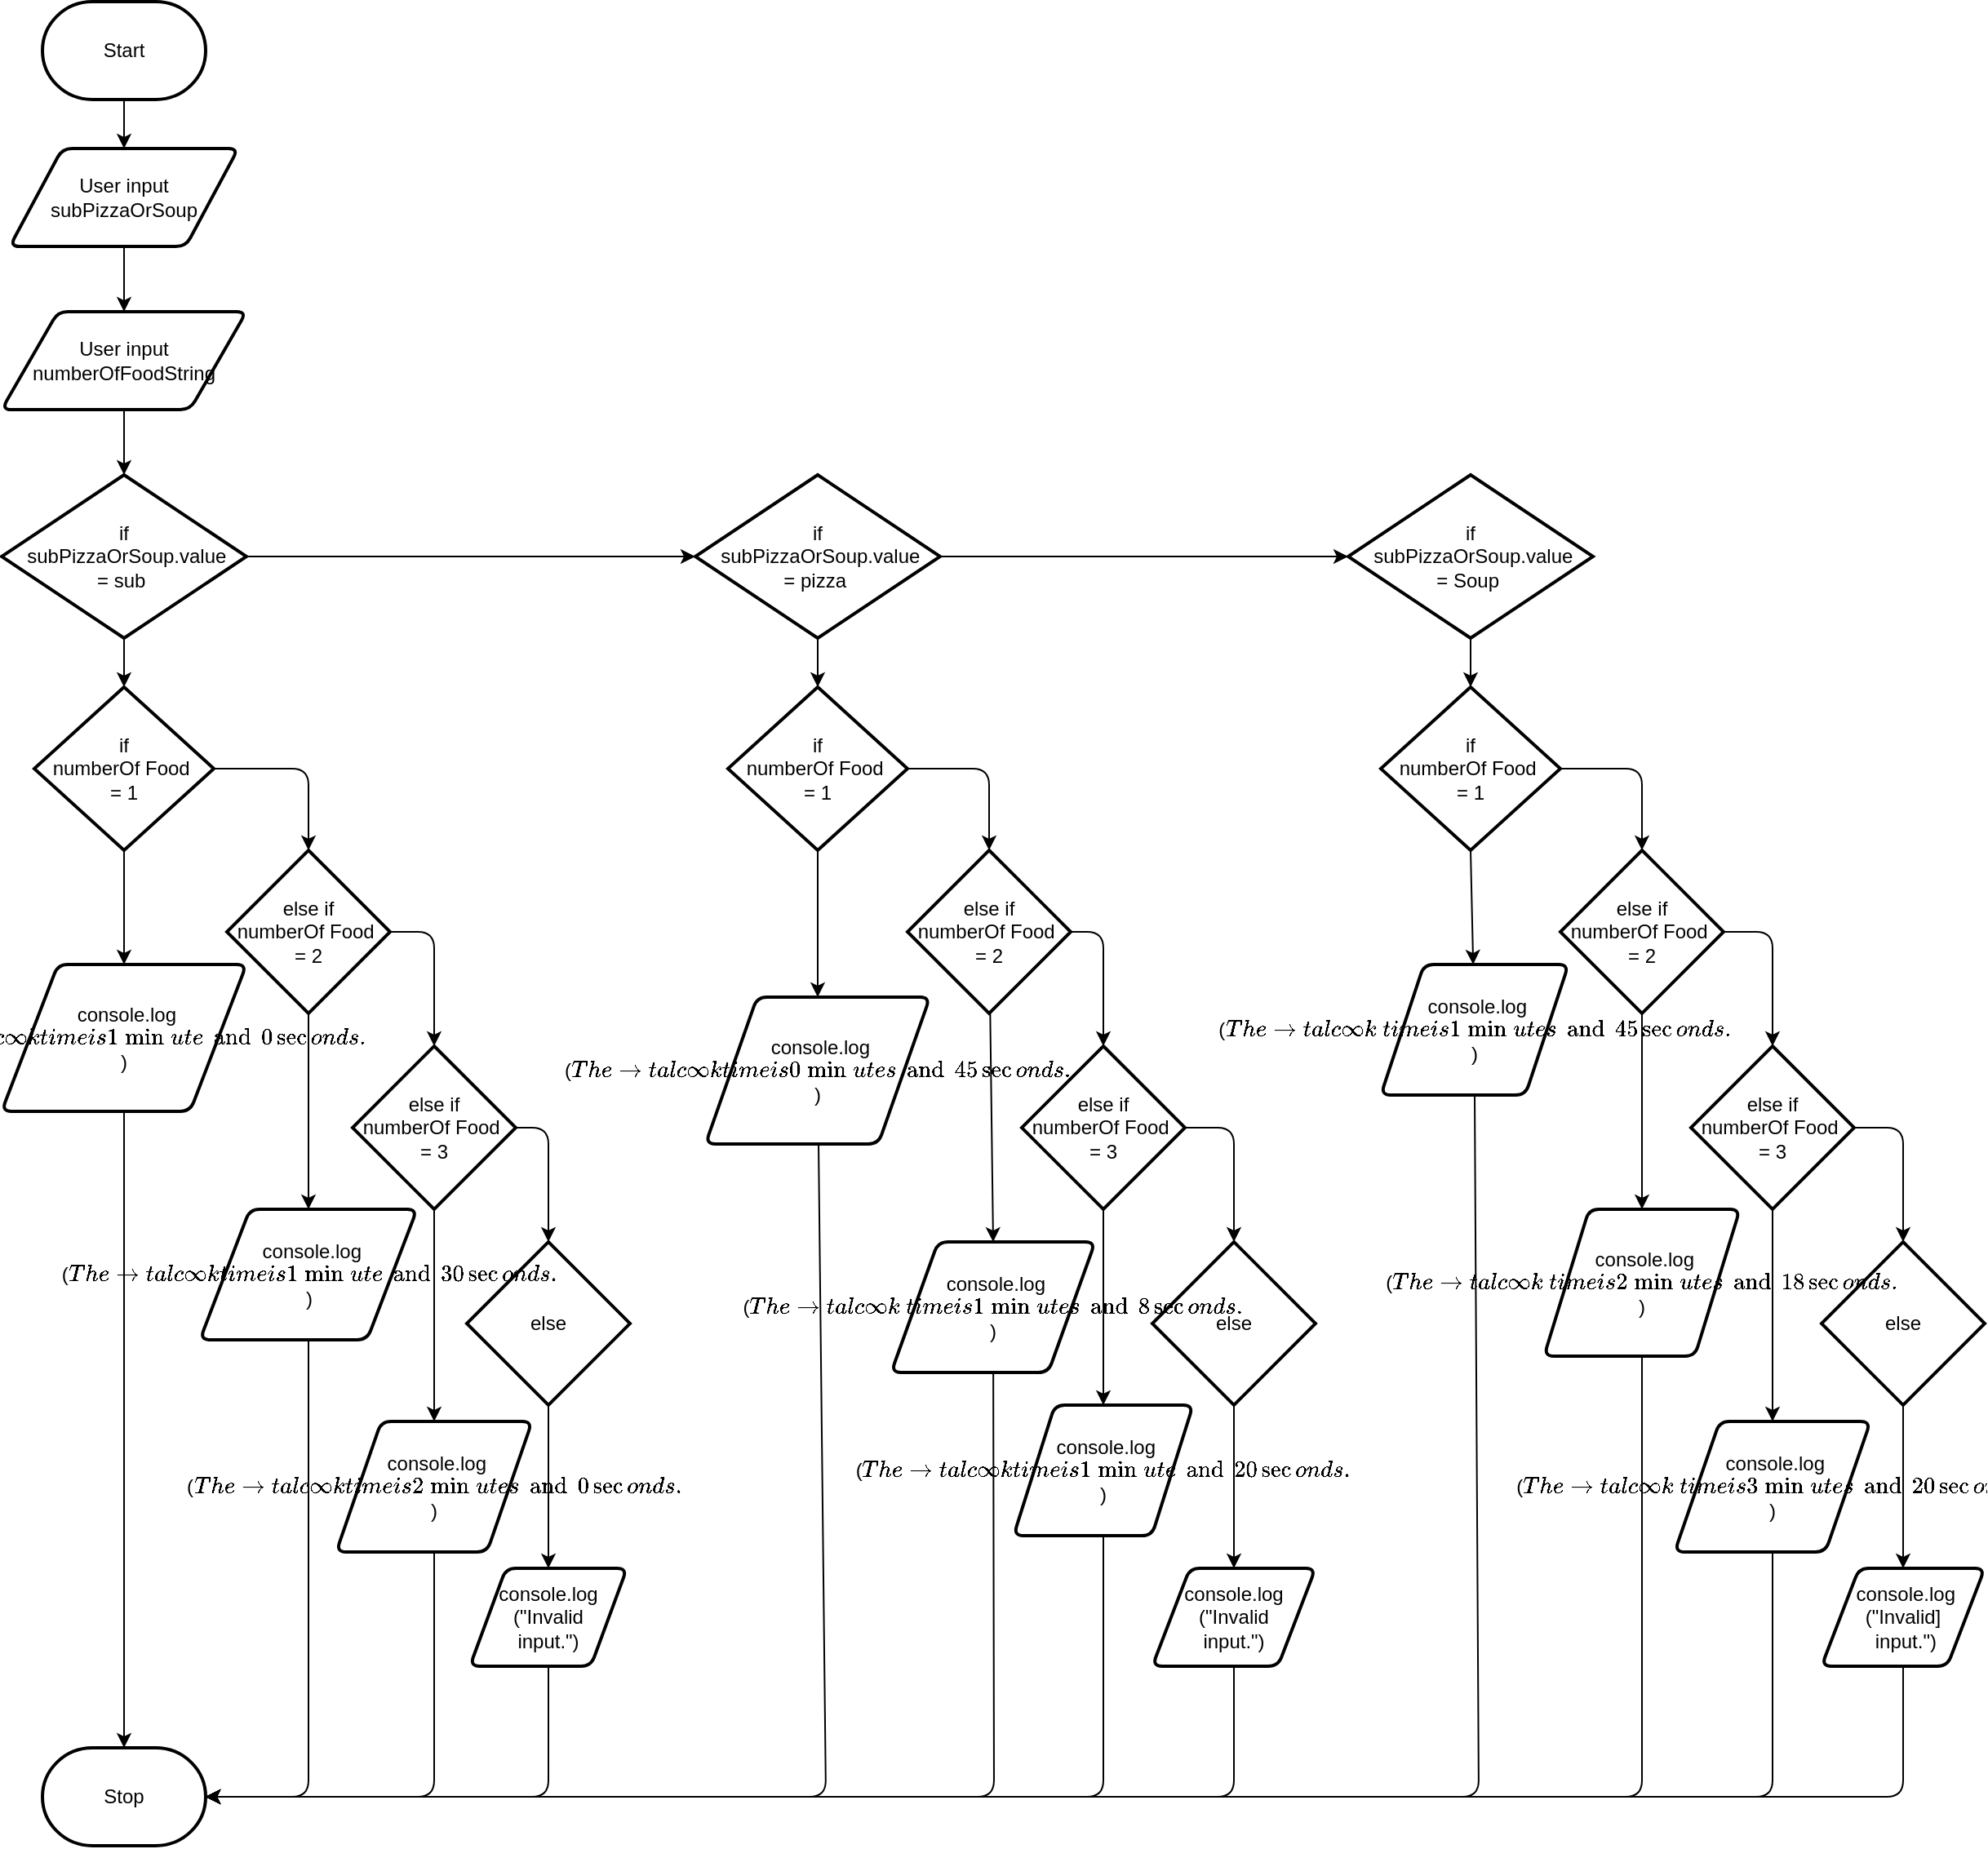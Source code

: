<mxfile>
    <diagram id="LXg4dK74Bq5GgRm0ZyD3" name="Page-1">
        <mxGraphModel dx="846" dy="478" grid="1" gridSize="10" guides="1" tooltips="1" connect="1" arrows="1" fold="1" page="1" pageScale="1" pageWidth="827" pageHeight="1169" math="0" shadow="0">
            <root>
                <mxCell id="0"/>
                <mxCell id="1" parent="0"/>
                <mxCell id="5" style="edgeStyle=none;html=1;entryX=0.5;entryY=0;entryDx=0;entryDy=0;" parent="1" source="2" target="3" edge="1">
                    <mxGeometry relative="1" as="geometry"/>
                </mxCell>
                <mxCell id="2" value="Start" style="strokeWidth=2;html=1;shape=mxgraph.flowchart.terminator;whiteSpace=wrap;" parent="1" vertex="1">
                    <mxGeometry x="250" y="10" width="100" height="60" as="geometry"/>
                </mxCell>
                <mxCell id="6" style="edgeStyle=none;html=1;entryX=0.5;entryY=0;entryDx=0;entryDy=0;" parent="1" source="3" target="4" edge="1">
                    <mxGeometry relative="1" as="geometry"/>
                </mxCell>
                <mxCell id="3" value="User input subPizzaOrSoup" style="shape=parallelogram;html=1;strokeWidth=2;perimeter=parallelogramPerimeter;whiteSpace=wrap;rounded=1;arcSize=12;size=0.23;" parent="1" vertex="1">
                    <mxGeometry x="230" y="100" width="140" height="60" as="geometry"/>
                </mxCell>
                <mxCell id="12" style="edgeStyle=none;html=1;entryX=0.5;entryY=0;entryDx=0;entryDy=0;entryPerimeter=0;" parent="1" source="4" target="7" edge="1">
                    <mxGeometry relative="1" as="geometry"/>
                </mxCell>
                <mxCell id="4" value="User input numberOfFoodString" style="shape=parallelogram;html=1;strokeWidth=2;perimeter=parallelogramPerimeter;whiteSpace=wrap;rounded=1;arcSize=12;size=0.23;" parent="1" vertex="1">
                    <mxGeometry x="225" y="200" width="150" height="60" as="geometry"/>
                </mxCell>
                <mxCell id="10" style="edgeStyle=none;html=1;entryX=0;entryY=0.5;entryDx=0;entryDy=0;entryPerimeter=0;" parent="1" source="7" target="8" edge="1">
                    <mxGeometry relative="1" as="geometry"/>
                </mxCell>
                <mxCell id="19" style="edgeStyle=none;html=1;exitX=0.5;exitY=1;exitDx=0;exitDy=0;exitPerimeter=0;entryX=0.5;entryY=0;entryDx=0;entryDy=0;entryPerimeter=0;" parent="1" source="7" target="16" edge="1">
                    <mxGeometry relative="1" as="geometry"/>
                </mxCell>
                <mxCell id="7" value="if&lt;br&gt;&amp;nbsp;subPizzaOrSoup.value &lt;br&gt;= sub&amp;nbsp;" style="strokeWidth=2;html=1;shape=mxgraph.flowchart.decision;whiteSpace=wrap;" parent="1" vertex="1">
                    <mxGeometry x="225" y="300" width="150" height="100" as="geometry"/>
                </mxCell>
                <mxCell id="11" style="edgeStyle=none;html=1;entryX=0;entryY=0.5;entryDx=0;entryDy=0;entryPerimeter=0;" parent="1" source="8" target="9" edge="1">
                    <mxGeometry relative="1" as="geometry"/>
                </mxCell>
                <mxCell id="20" style="edgeStyle=none;html=1;exitX=0.5;exitY=1;exitDx=0;exitDy=0;exitPerimeter=0;entryX=0.5;entryY=0;entryDx=0;entryDy=0;entryPerimeter=0;" parent="1" source="8" target="17" edge="1">
                    <mxGeometry relative="1" as="geometry"/>
                </mxCell>
                <mxCell id="8" value="if&lt;br&gt;&amp;nbsp;subPizzaOrSoup.value &lt;br&gt;= pizza&amp;nbsp;" style="strokeWidth=2;html=1;shape=mxgraph.flowchart.decision;whiteSpace=wrap;" parent="1" vertex="1">
                    <mxGeometry x="650" y="300" width="150" height="100" as="geometry"/>
                </mxCell>
                <mxCell id="21" style="edgeStyle=none;html=1;exitX=0.5;exitY=1;exitDx=0;exitDy=0;exitPerimeter=0;" parent="1" source="9" target="18" edge="1">
                    <mxGeometry relative="1" as="geometry"/>
                </mxCell>
                <mxCell id="9" value="if&lt;br&gt;&amp;nbsp;subPizzaOrSoup.value &lt;br&gt;= Soup&amp;nbsp;" style="strokeWidth=2;html=1;shape=mxgraph.flowchart.decision;whiteSpace=wrap;" parent="1" vertex="1">
                    <mxGeometry x="1050" y="300" width="150" height="100" as="geometry"/>
                </mxCell>
                <mxCell id="28" style="edgeStyle=none;html=1;exitX=1;exitY=0.5;exitDx=0;exitDy=0;exitPerimeter=0;entryX=0.5;entryY=0;entryDx=0;entryDy=0;entryPerimeter=0;" parent="1" source="16" target="22" edge="1">
                    <mxGeometry relative="1" as="geometry">
                        <Array as="points">
                            <mxPoint x="413" y="480"/>
                        </Array>
                    </mxGeometry>
                </mxCell>
                <mxCell id="48" style="edgeStyle=none;html=1;exitX=0.5;exitY=1;exitDx=0;exitDy=0;exitPerimeter=0;entryX=0.5;entryY=0;entryDx=0;entryDy=0;" parent="1" source="16" target="40" edge="1">
                    <mxGeometry relative="1" as="geometry"/>
                </mxCell>
                <mxCell id="16" value="if &lt;br&gt;numberOf Food&amp;nbsp;&lt;br&gt;= 1" style="strokeWidth=2;html=1;shape=mxgraph.flowchart.decision;whiteSpace=wrap;" parent="1" vertex="1">
                    <mxGeometry x="245" y="430" width="110" height="100" as="geometry"/>
                </mxCell>
                <mxCell id="27" style="edgeStyle=none;html=1;exitX=1;exitY=0.5;exitDx=0;exitDy=0;exitPerimeter=0;entryX=0.5;entryY=0;entryDx=0;entryDy=0;entryPerimeter=0;" parent="1" source="17" target="23" edge="1">
                    <mxGeometry relative="1" as="geometry">
                        <Array as="points">
                            <mxPoint x="830" y="480"/>
                        </Array>
                    </mxGeometry>
                </mxCell>
                <mxCell id="56" style="edgeStyle=none;html=1;exitX=0.5;exitY=1;exitDx=0;exitDy=0;exitPerimeter=0;" parent="1" source="17" target="44" edge="1">
                    <mxGeometry relative="1" as="geometry"/>
                </mxCell>
                <mxCell id="17" value="if &lt;br&gt;numberOf Food&amp;nbsp;&lt;br&gt;= 1" style="strokeWidth=2;html=1;shape=mxgraph.flowchart.decision;whiteSpace=wrap;" parent="1" vertex="1">
                    <mxGeometry x="670" y="430" width="110" height="100" as="geometry"/>
                </mxCell>
                <mxCell id="26" style="edgeStyle=none;html=1;exitX=1;exitY=0.5;exitDx=0;exitDy=0;exitPerimeter=0;entryX=0.5;entryY=0;entryDx=0;entryDy=0;entryPerimeter=0;" parent="1" source="18" target="24" edge="1">
                    <mxGeometry relative="1" as="geometry">
                        <Array as="points">
                            <mxPoint x="1230" y="480"/>
                        </Array>
                    </mxGeometry>
                </mxCell>
                <mxCell id="64" style="edgeStyle=none;html=1;exitX=0.5;exitY=1;exitDx=0;exitDy=0;exitPerimeter=0;" parent="1" source="18" target="57" edge="1">
                    <mxGeometry relative="1" as="geometry"/>
                </mxCell>
                <mxCell id="18" value="if &lt;br&gt;numberOf Food&amp;nbsp;&lt;br&gt;= 1" style="strokeWidth=2;html=1;shape=mxgraph.flowchart.decision;whiteSpace=wrap;" parent="1" vertex="1">
                    <mxGeometry x="1070" y="430" width="110" height="100" as="geometry"/>
                </mxCell>
                <mxCell id="29" style="edgeStyle=none;html=1;entryX=0.5;entryY=0;entryDx=0;entryDy=0;entryPerimeter=0;exitX=1;exitY=0.5;exitDx=0;exitDy=0;exitPerimeter=0;" parent="1" source="22" target="25" edge="1">
                    <mxGeometry relative="1" as="geometry">
                        <Array as="points">
                            <mxPoint x="490" y="580"/>
                        </Array>
                    </mxGeometry>
                </mxCell>
                <mxCell id="47" style="edgeStyle=none;html=1;exitX=0.5;exitY=1;exitDx=0;exitDy=0;exitPerimeter=0;" parent="1" source="22" target="41" edge="1">
                    <mxGeometry relative="1" as="geometry"/>
                </mxCell>
                <mxCell id="22" value="&lt;span style=&quot;orphans: 2; text-align: center; text-indent: 0px; widows: 2; text-decoration-thickness: initial; text-decoration-style: initial; text-decoration-color: initial; float: none; display: inline !important;&quot;&gt;else if&lt;/span&gt;&lt;br style=&quot;border-color: rgb(0, 0, 0); orphans: 2; text-align: center; text-indent: 0px; widows: 2; text-decoration-thickness: initial; text-decoration-style: initial; text-decoration-color: initial;&quot;&gt;&lt;span style=&quot;orphans: 2; text-align: center; text-indent: 0px; widows: 2; text-decoration-thickness: initial; text-decoration-style: initial; text-decoration-color: initial; float: none; display: inline !important;&quot;&gt;numberOf Food&amp;nbsp;&lt;/span&gt;&lt;br style=&quot;border-color: rgb(0, 0, 0); orphans: 2; text-align: center; text-indent: 0px; widows: 2; text-decoration-thickness: initial; text-decoration-style: initial; text-decoration-color: initial;&quot;&gt;&lt;span style=&quot;orphans: 2; text-align: center; text-indent: 0px; widows: 2; text-decoration-thickness: initial; text-decoration-style: initial; text-decoration-color: initial; float: none; display: inline !important;&quot;&gt;= 2&lt;/span&gt;" style="strokeWidth=2;html=1;shape=mxgraph.flowchart.decision;whiteSpace=wrap;" parent="1" vertex="1">
                    <mxGeometry x="363" y="530" width="100" height="100" as="geometry"/>
                </mxCell>
                <mxCell id="31" style="edgeStyle=none;html=1;entryX=0.5;entryY=0;entryDx=0;entryDy=0;entryPerimeter=0;exitX=1;exitY=0.5;exitDx=0;exitDy=0;exitPerimeter=0;" parent="1" source="23" target="30" edge="1">
                    <mxGeometry relative="1" as="geometry">
                        <Array as="points">
                            <mxPoint x="900" y="580"/>
                        </Array>
                    </mxGeometry>
                </mxCell>
                <mxCell id="46" style="edgeStyle=none;html=1;entryX=0.5;entryY=0;entryDx=0;entryDy=0;" parent="1" source="23" target="45" edge="1">
                    <mxGeometry relative="1" as="geometry">
                        <mxPoint x="830" y="720" as="targetPoint"/>
                    </mxGeometry>
                </mxCell>
                <mxCell id="23" value="else if&lt;br&gt;numberOf Food&amp;nbsp;&lt;br&gt;= 2" style="strokeWidth=2;html=1;shape=mxgraph.flowchart.decision;whiteSpace=wrap;" parent="1" vertex="1">
                    <mxGeometry x="780" y="530" width="100" height="100" as="geometry"/>
                </mxCell>
                <mxCell id="33" style="edgeStyle=none;html=1;exitX=1;exitY=0.5;exitDx=0;exitDy=0;exitPerimeter=0;entryX=0.5;entryY=0;entryDx=0;entryDy=0;entryPerimeter=0;" parent="1" source="24" target="32" edge="1">
                    <mxGeometry relative="1" as="geometry">
                        <Array as="points">
                            <mxPoint x="1310" y="580"/>
                        </Array>
                    </mxGeometry>
                </mxCell>
                <mxCell id="59" style="edgeStyle=none;html=1;exitX=0.5;exitY=1;exitDx=0;exitDy=0;exitPerimeter=0;entryX=0.5;entryY=0;entryDx=0;entryDy=0;" parent="1" source="24" target="58" edge="1">
                    <mxGeometry relative="1" as="geometry"/>
                </mxCell>
                <mxCell id="24" value="else if&lt;br&gt;numberOf Food&amp;nbsp;&lt;br&gt;= 2" style="strokeWidth=2;html=1;shape=mxgraph.flowchart.decision;whiteSpace=wrap;" parent="1" vertex="1">
                    <mxGeometry x="1180" y="530" width="100" height="100" as="geometry"/>
                </mxCell>
                <mxCell id="35" style="edgeStyle=none;html=1;exitX=1;exitY=0.5;exitDx=0;exitDy=0;exitPerimeter=0;entryX=0.5;entryY=0;entryDx=0;entryDy=0;entryPerimeter=0;" parent="1" edge="1">
                    <mxGeometry relative="1" as="geometry">
                        <mxPoint x="540.0" y="700" as="sourcePoint"/>
                        <mxPoint x="560.0" y="770" as="targetPoint"/>
                        <Array as="points">
                            <mxPoint x="560" y="700"/>
                        </Array>
                    </mxGeometry>
                </mxCell>
                <mxCell id="49" style="edgeStyle=none;html=1;entryX=0.5;entryY=0;entryDx=0;entryDy=0;" parent="1" source="25" target="42" edge="1">
                    <mxGeometry relative="1" as="geometry"/>
                </mxCell>
                <mxCell id="25" value="&lt;span style=&quot;orphans: 2; text-align: center; text-indent: 0px; widows: 2; text-decoration-thickness: initial; text-decoration-style: initial; text-decoration-color: initial; float: none; display: inline !important;&quot;&gt;else if&lt;/span&gt;&lt;br style=&quot;border-color: rgb(0, 0, 0); orphans: 2; text-align: center; text-indent: 0px; widows: 2; text-decoration-thickness: initial; text-decoration-style: initial; text-decoration-color: initial;&quot;&gt;&lt;span style=&quot;orphans: 2; text-align: center; text-indent: 0px; widows: 2; text-decoration-thickness: initial; text-decoration-style: initial; text-decoration-color: initial; float: none; display: inline !important;&quot;&gt;numberOf Food&amp;nbsp;&lt;/span&gt;&lt;br style=&quot;border-color: rgb(0, 0, 0); orphans: 2; text-align: center; text-indent: 0px; widows: 2; text-decoration-thickness: initial; text-decoration-style: initial; text-decoration-color: initial;&quot;&gt;&lt;span style=&quot;orphans: 2; text-align: center; text-indent: 0px; widows: 2; text-decoration-thickness: initial; text-decoration-style: initial; text-decoration-color: initial; float: none; display: inline !important;&quot;&gt;= 3&lt;/span&gt;" style="strokeWidth=2;html=1;shape=mxgraph.flowchart.decision;whiteSpace=wrap;" parent="1" vertex="1">
                    <mxGeometry x="440" y="650" width="100" height="100" as="geometry"/>
                </mxCell>
                <mxCell id="37" style="edgeStyle=none;html=1;exitX=1;exitY=0.5;exitDx=0;exitDy=0;exitPerimeter=0;entryX=0.5;entryY=0;entryDx=0;entryDy=0;entryPerimeter=0;" parent="1" source="30" target="36" edge="1">
                    <mxGeometry relative="1" as="geometry">
                        <Array as="points">
                            <mxPoint x="980" y="700"/>
                        </Array>
                    </mxGeometry>
                </mxCell>
                <mxCell id="52" style="edgeStyle=none;html=1;exitX=0.5;exitY=1;exitDx=0;exitDy=0;exitPerimeter=0;entryX=0.5;entryY=0;entryDx=0;entryDy=0;" parent="1" source="30" target="51" edge="1">
                    <mxGeometry relative="1" as="geometry"/>
                </mxCell>
                <mxCell id="30" value="&lt;span style=&quot;orphans: 2; text-align: center; text-indent: 0px; widows: 2; text-decoration-thickness: initial; text-decoration-style: initial; text-decoration-color: initial; float: none; display: inline !important;&quot;&gt;else if&lt;/span&gt;&lt;br style=&quot;border-color: rgb(0, 0, 0); orphans: 2; text-align: center; text-indent: 0px; widows: 2; text-decoration-thickness: initial; text-decoration-style: initial; text-decoration-color: initial;&quot;&gt;&lt;span style=&quot;orphans: 2; text-align: center; text-indent: 0px; widows: 2; text-decoration-thickness: initial; text-decoration-style: initial; text-decoration-color: initial; float: none; display: inline !important;&quot;&gt;numberOf Food&amp;nbsp;&lt;/span&gt;&lt;br style=&quot;border-color: rgb(0, 0, 0); orphans: 2; text-align: center; text-indent: 0px; widows: 2; text-decoration-thickness: initial; text-decoration-style: initial; text-decoration-color: initial;&quot;&gt;&lt;span style=&quot;orphans: 2; text-align: center; text-indent: 0px; widows: 2; text-decoration-thickness: initial; text-decoration-style: initial; text-decoration-color: initial; float: none; display: inline !important;&quot;&gt;= 3&lt;/span&gt;" style="strokeWidth=2;html=1;shape=mxgraph.flowchart.decision;whiteSpace=wrap;" parent="1" vertex="1">
                    <mxGeometry x="850" y="650" width="100" height="100" as="geometry"/>
                </mxCell>
                <mxCell id="39" style="edgeStyle=none;html=1;exitX=1;exitY=0.5;exitDx=0;exitDy=0;exitPerimeter=0;entryX=0.5;entryY=0;entryDx=0;entryDy=0;entryPerimeter=0;" parent="1" source="32" target="38" edge="1">
                    <mxGeometry relative="1" as="geometry">
                        <Array as="points">
                            <mxPoint x="1390" y="700"/>
                        </Array>
                    </mxGeometry>
                </mxCell>
                <mxCell id="61" style="edgeStyle=none;html=1;entryX=0.5;entryY=0;entryDx=0;entryDy=0;" parent="1" source="32" target="60" edge="1">
                    <mxGeometry relative="1" as="geometry"/>
                </mxCell>
                <mxCell id="32" value="&lt;span style=&quot;orphans: 2; text-align: center; text-indent: 0px; widows: 2; text-decoration-thickness: initial; text-decoration-style: initial; text-decoration-color: initial; float: none; display: inline !important;&quot;&gt;else if&lt;/span&gt;&lt;br style=&quot;border-color: rgb(0, 0, 0); orphans: 2; text-align: center; text-indent: 0px; widows: 2; text-decoration-thickness: initial; text-decoration-style: initial; text-decoration-color: initial;&quot;&gt;&lt;span style=&quot;orphans: 2; text-align: center; text-indent: 0px; widows: 2; text-decoration-thickness: initial; text-decoration-style: initial; text-decoration-color: initial; float: none; display: inline !important;&quot;&gt;numberOf Food&amp;nbsp;&lt;/span&gt;&lt;br style=&quot;border-color: rgb(0, 0, 0); orphans: 2; text-align: center; text-indent: 0px; widows: 2; text-decoration-thickness: initial; text-decoration-style: initial; text-decoration-color: initial;&quot;&gt;&lt;span style=&quot;orphans: 2; text-align: center; text-indent: 0px; widows: 2; text-decoration-thickness: initial; text-decoration-style: initial; text-decoration-color: initial; float: none; display: inline !important;&quot;&gt;= 3&lt;/span&gt;" style="strokeWidth=2;html=1;shape=mxgraph.flowchart.decision;whiteSpace=wrap;" parent="1" vertex="1">
                    <mxGeometry x="1260" y="650" width="100" height="100" as="geometry"/>
                </mxCell>
                <mxCell id="50" style="edgeStyle=none;html=1;exitX=0.5;exitY=1;exitDx=0;exitDy=0;exitPerimeter=0;" parent="1" source="34" target="43" edge="1">
                    <mxGeometry relative="1" as="geometry"/>
                </mxCell>
                <mxCell id="34" value="else" style="strokeWidth=2;html=1;shape=mxgraph.flowchart.decision;whiteSpace=wrap;" parent="1" vertex="1">
                    <mxGeometry x="510" y="770" width="100" height="100" as="geometry"/>
                </mxCell>
                <mxCell id="55" style="edgeStyle=none;html=1;exitX=0.5;exitY=1;exitDx=0;exitDy=0;exitPerimeter=0;entryX=0.5;entryY=0;entryDx=0;entryDy=0;" parent="1" source="36" target="54" edge="1">
                    <mxGeometry relative="1" as="geometry"/>
                </mxCell>
                <mxCell id="36" value="else" style="strokeWidth=2;html=1;shape=mxgraph.flowchart.decision;whiteSpace=wrap;" parent="1" vertex="1">
                    <mxGeometry x="930" y="770" width="100" height="100" as="geometry"/>
                </mxCell>
                <mxCell id="63" style="edgeStyle=none;html=1;exitX=0.5;exitY=1;exitDx=0;exitDy=0;exitPerimeter=0;entryX=0.5;entryY=0;entryDx=0;entryDy=0;" parent="1" source="38" target="62" edge="1">
                    <mxGeometry relative="1" as="geometry"/>
                </mxCell>
                <mxCell id="38" value="else" style="strokeWidth=2;html=1;shape=mxgraph.flowchart.decision;whiteSpace=wrap;" parent="1" vertex="1">
                    <mxGeometry x="1340" y="770" width="100" height="100" as="geometry"/>
                </mxCell>
                <mxCell id="66" style="edgeStyle=none;html=1;" edge="1" parent="1" source="40" target="65">
                    <mxGeometry relative="1" as="geometry"/>
                </mxCell>
                <mxCell id="40" value="&amp;nbsp;console.log&lt;br&gt;(`The total cook time &lt;br&gt;is 1 minute&lt;br&gt;and 0 &lt;br&gt;seconds.`)" style="shape=parallelogram;html=1;strokeWidth=2;perimeter=parallelogramPerimeter;whiteSpace=wrap;rounded=1;arcSize=12;size=0.23;" parent="1" vertex="1">
                    <mxGeometry x="225" y="600" width="150" height="90" as="geometry"/>
                </mxCell>
                <mxCell id="67" style="edgeStyle=none;html=1;entryX=1;entryY=0.5;entryDx=0;entryDy=0;entryPerimeter=0;" edge="1" parent="1" source="41" target="65">
                    <mxGeometry relative="1" as="geometry">
                        <Array as="points">
                            <mxPoint x="413" y="1110"/>
                        </Array>
                    </mxGeometry>
                </mxCell>
                <mxCell id="41" value="&amp;nbsp;console.log&lt;br&gt;(`The total cook &lt;br&gt;time is 1 minute &lt;br&gt;and &lt;br&gt;30 seconds.`)" style="shape=parallelogram;html=1;strokeWidth=2;perimeter=parallelogramPerimeter;whiteSpace=wrap;rounded=1;arcSize=12;size=0.23;" parent="1" vertex="1">
                    <mxGeometry x="346.5" y="750" width="133" height="80" as="geometry"/>
                </mxCell>
                <mxCell id="68" style="edgeStyle=none;html=1;entryX=1;entryY=0.5;entryDx=0;entryDy=0;entryPerimeter=0;" edge="1" parent="1" source="42" target="65">
                    <mxGeometry relative="1" as="geometry">
                        <Array as="points">
                            <mxPoint x="490" y="1110"/>
                        </Array>
                    </mxGeometry>
                </mxCell>
                <mxCell id="42" value="&amp;nbsp;console.log&lt;br&gt;(`The total cook &lt;br&gt;time is 2 &lt;br&gt;minutes and &lt;br&gt;0 seconds.`)" style="shape=parallelogram;html=1;strokeWidth=2;perimeter=parallelogramPerimeter;whiteSpace=wrap;rounded=1;arcSize=12;size=0.23;" parent="1" vertex="1">
                    <mxGeometry x="430" y="880" width="120" height="80" as="geometry"/>
                </mxCell>
                <mxCell id="69" style="edgeStyle=none;html=1;exitX=0.5;exitY=1;exitDx=0;exitDy=0;entryX=1;entryY=0.5;entryDx=0;entryDy=0;entryPerimeter=0;" edge="1" parent="1" source="43" target="65">
                    <mxGeometry relative="1" as="geometry">
                        <Array as="points">
                            <mxPoint x="560" y="1110"/>
                        </Array>
                    </mxGeometry>
                </mxCell>
                <mxCell id="43" value="console.log&lt;br&gt;(&quot;Invalid &lt;br&gt;input.&quot;)" style="shape=parallelogram;html=1;strokeWidth=2;perimeter=parallelogramPerimeter;whiteSpace=wrap;rounded=1;arcSize=12;size=0.23;" parent="1" vertex="1">
                    <mxGeometry x="511.88" y="970" width="96.25" height="60" as="geometry"/>
                </mxCell>
                <mxCell id="70" style="edgeStyle=none;html=1;entryX=1;entryY=0.5;entryDx=0;entryDy=0;entryPerimeter=0;" edge="1" parent="1" source="44" target="65">
                    <mxGeometry relative="1" as="geometry">
                        <Array as="points">
                            <mxPoint x="730" y="1110"/>
                        </Array>
                    </mxGeometry>
                </mxCell>
                <mxCell id="44" value="&amp;nbsp;console.log&lt;br&gt;(`The total cook &lt;br&gt;time is 0 minutes &lt;br&gt;and 45&lt;br&gt;seconds.`)" style="shape=parallelogram;html=1;strokeWidth=2;perimeter=parallelogramPerimeter;whiteSpace=wrap;rounded=1;arcSize=12;size=0.23;" parent="1" vertex="1">
                    <mxGeometry x="656.25" y="620" width="137.5" height="90" as="geometry"/>
                </mxCell>
                <mxCell id="71" style="edgeStyle=none;html=1;entryX=1;entryY=0.5;entryDx=0;entryDy=0;entryPerimeter=0;" edge="1" parent="1" source="45" target="65">
                    <mxGeometry relative="1" as="geometry">
                        <Array as="points">
                            <mxPoint x="833" y="1110"/>
                        </Array>
                    </mxGeometry>
                </mxCell>
                <mxCell id="45" value="&amp;nbsp;console.log&lt;br&gt;(`The total cook&amp;nbsp; &lt;br&gt;time is 1 &lt;br&gt;minutes and &lt;br&gt;8 seconds.`)" style="shape=parallelogram;html=1;strokeWidth=2;perimeter=parallelogramPerimeter;whiteSpace=wrap;rounded=1;arcSize=12;size=0.23;" parent="1" vertex="1">
                    <mxGeometry x="770" y="770" width="125" height="80" as="geometry"/>
                </mxCell>
                <mxCell id="72" style="edgeStyle=none;html=1;exitX=0.5;exitY=1;exitDx=0;exitDy=0;entryX=1;entryY=0.5;entryDx=0;entryDy=0;entryPerimeter=0;" edge="1" parent="1" source="51" target="65">
                    <mxGeometry relative="1" as="geometry">
                        <Array as="points">
                            <mxPoint x="900" y="1110"/>
                        </Array>
                    </mxGeometry>
                </mxCell>
                <mxCell id="51" value="&amp;nbsp;console.log&lt;br&gt;(`The total cook &lt;br&gt;time is 1 &lt;br&gt;minute and &lt;br&gt;20 seconds.`)" style="shape=parallelogram;html=1;strokeWidth=2;perimeter=parallelogramPerimeter;whiteSpace=wrap;rounded=1;arcSize=12;size=0.23;" parent="1" vertex="1">
                    <mxGeometry x="845" y="870" width="110" height="80" as="geometry"/>
                </mxCell>
                <mxCell id="73" style="edgeStyle=none;html=1;exitX=0.5;exitY=1;exitDx=0;exitDy=0;entryX=1;entryY=0.5;entryDx=0;entryDy=0;entryPerimeter=0;" edge="1" parent="1" source="54" target="65">
                    <mxGeometry relative="1" as="geometry">
                        <Array as="points">
                            <mxPoint x="980" y="1110"/>
                        </Array>
                    </mxGeometry>
                </mxCell>
                <mxCell id="54" value="console.log&lt;br&gt;(&quot;Invalid &lt;br&gt;input.&quot;)" style="shape=parallelogram;html=1;strokeWidth=2;perimeter=parallelogramPerimeter;whiteSpace=wrap;rounded=1;arcSize=12;size=0.23;" parent="1" vertex="1">
                    <mxGeometry x="930" y="970" width="100" height="60" as="geometry"/>
                </mxCell>
                <mxCell id="74" style="edgeStyle=none;html=1;exitX=0.5;exitY=1;exitDx=0;exitDy=0;entryX=1;entryY=0.5;entryDx=0;entryDy=0;entryPerimeter=0;" edge="1" parent="1" source="57" target="65">
                    <mxGeometry relative="1" as="geometry">
                        <Array as="points">
                            <mxPoint x="1130" y="1110"/>
                        </Array>
                    </mxGeometry>
                </mxCell>
                <mxCell id="57" value="&amp;nbsp;console.log&lt;br&gt;(`The total cook&lt;br&gt;&amp;nbsp;time is 1 &lt;br&gt;minutes and &lt;br&gt;45 seconds.`)" style="shape=parallelogram;html=1;strokeWidth=2;perimeter=parallelogramPerimeter;whiteSpace=wrap;rounded=1;arcSize=12;size=0.23;" parent="1" vertex="1">
                    <mxGeometry x="1070" y="600" width="115" height="80" as="geometry"/>
                </mxCell>
                <mxCell id="75" style="edgeStyle=none;html=1;exitX=0.5;exitY=1;exitDx=0;exitDy=0;entryX=1;entryY=0.5;entryDx=0;entryDy=0;entryPerimeter=0;" edge="1" parent="1" source="58" target="65">
                    <mxGeometry relative="1" as="geometry">
                        <Array as="points">
                            <mxPoint x="1230" y="1110"/>
                        </Array>
                    </mxGeometry>
                </mxCell>
                <mxCell id="58" value="&amp;nbsp;console.log&lt;br&gt;(`The total cook&lt;br&gt;&amp;nbsp;time is 2 &lt;br&gt;minutes and &lt;br&gt;18 seconds.`)" style="shape=parallelogram;html=1;strokeWidth=2;perimeter=parallelogramPerimeter;whiteSpace=wrap;rounded=1;arcSize=12;size=0.23;" parent="1" vertex="1">
                    <mxGeometry x="1170" y="750" width="120" height="90" as="geometry"/>
                </mxCell>
                <mxCell id="76" style="edgeStyle=none;html=1;exitX=0.5;exitY=1;exitDx=0;exitDy=0;entryX=1;entryY=0.5;entryDx=0;entryDy=0;entryPerimeter=0;" edge="1" parent="1" source="60" target="65">
                    <mxGeometry relative="1" as="geometry">
                        <Array as="points">
                            <mxPoint x="1310" y="1110"/>
                        </Array>
                    </mxGeometry>
                </mxCell>
                <mxCell id="60" value="&amp;nbsp;console.log&lt;br&gt;(`The total cook&lt;br&gt;&amp;nbsp;time is 3 &lt;br&gt;minutes and &lt;br&gt;20 seconds.`)" style="shape=parallelogram;html=1;strokeWidth=2;perimeter=parallelogramPerimeter;whiteSpace=wrap;rounded=1;arcSize=12;size=0.23;" parent="1" vertex="1">
                    <mxGeometry x="1250" y="880" width="120" height="80" as="geometry"/>
                </mxCell>
                <mxCell id="77" style="edgeStyle=none;html=1;exitX=0.5;exitY=1;exitDx=0;exitDy=0;entryX=1;entryY=0.5;entryDx=0;entryDy=0;entryPerimeter=0;" edge="1" parent="1" source="62" target="65">
                    <mxGeometry relative="1" as="geometry">
                        <Array as="points">
                            <mxPoint x="1390" y="1110"/>
                        </Array>
                    </mxGeometry>
                </mxCell>
                <mxCell id="62" value="&amp;nbsp;console.log&lt;br&gt;(&quot;Invalid]&lt;br&gt;&amp;nbsp;input.&quot;)" style="shape=parallelogram;html=1;strokeWidth=2;perimeter=parallelogramPerimeter;whiteSpace=wrap;rounded=1;arcSize=12;size=0.23;" parent="1" vertex="1">
                    <mxGeometry x="1340" y="970" width="100" height="60" as="geometry"/>
                </mxCell>
                <mxCell id="65" value="Stop" style="strokeWidth=2;html=1;shape=mxgraph.flowchart.terminator;whiteSpace=wrap;" vertex="1" parent="1">
                    <mxGeometry x="250" y="1080" width="100" height="60" as="geometry"/>
                </mxCell>
            </root>
        </mxGraphModel>
    </diagram>
</mxfile>
